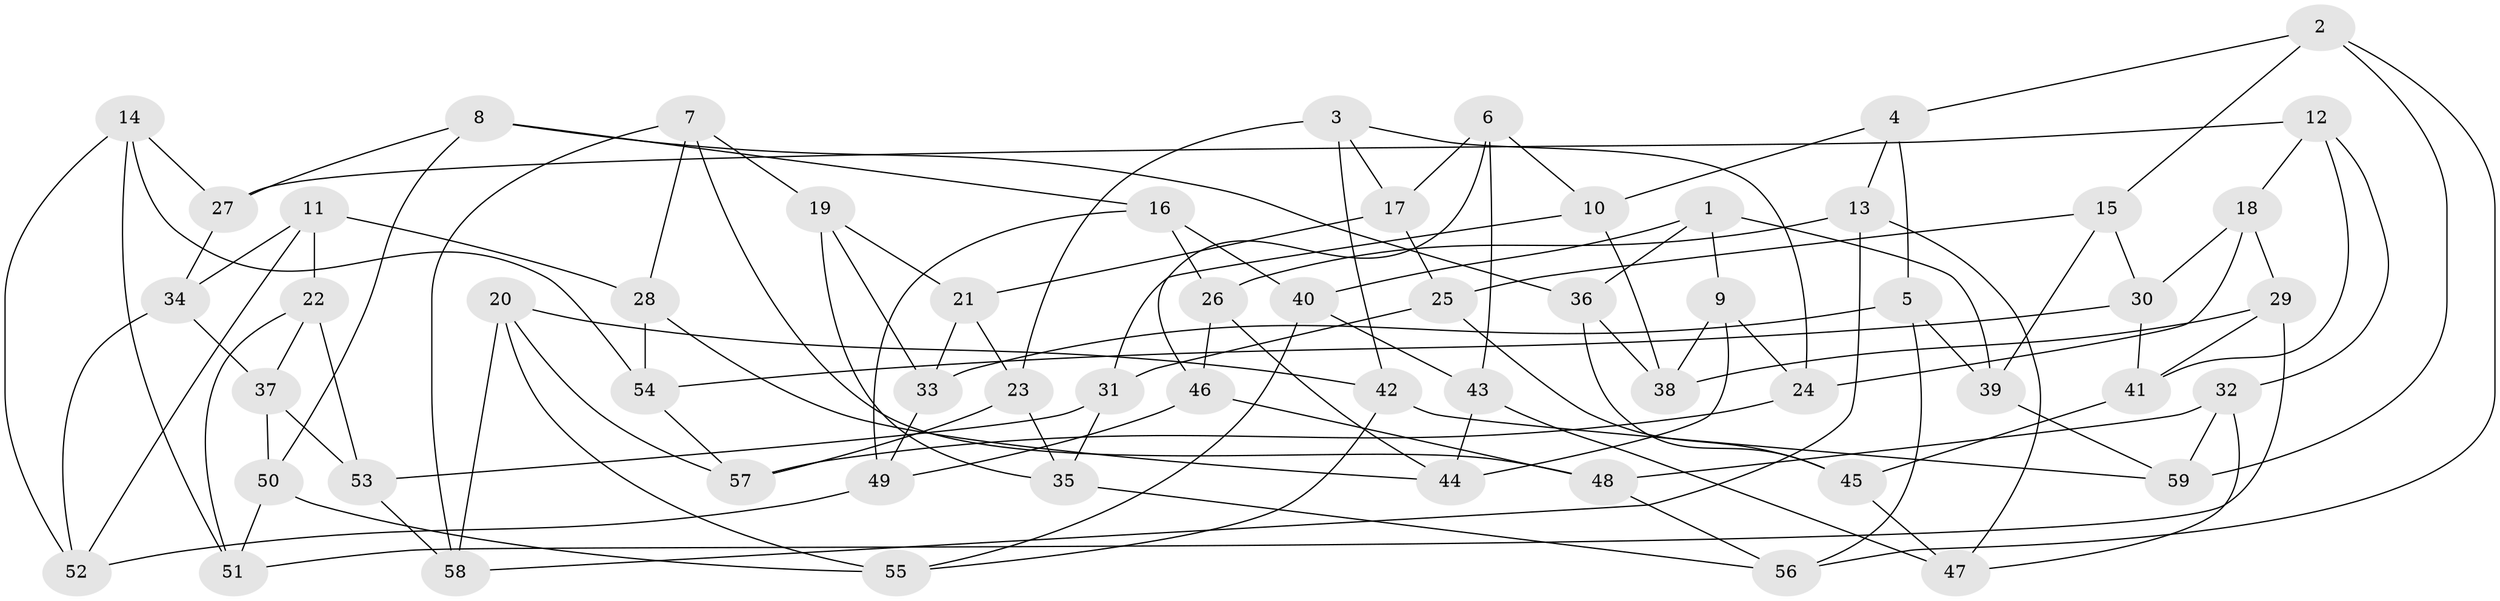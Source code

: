 // Generated by graph-tools (version 1.1) at 2025/38/03/09/25 02:38:00]
// undirected, 59 vertices, 118 edges
graph export_dot {
graph [start="1"]
  node [color=gray90,style=filled];
  1;
  2;
  3;
  4;
  5;
  6;
  7;
  8;
  9;
  10;
  11;
  12;
  13;
  14;
  15;
  16;
  17;
  18;
  19;
  20;
  21;
  22;
  23;
  24;
  25;
  26;
  27;
  28;
  29;
  30;
  31;
  32;
  33;
  34;
  35;
  36;
  37;
  38;
  39;
  40;
  41;
  42;
  43;
  44;
  45;
  46;
  47;
  48;
  49;
  50;
  51;
  52;
  53;
  54;
  55;
  56;
  57;
  58;
  59;
  1 -- 9;
  1 -- 36;
  1 -- 40;
  1 -- 39;
  2 -- 4;
  2 -- 15;
  2 -- 56;
  2 -- 59;
  3 -- 24;
  3 -- 17;
  3 -- 42;
  3 -- 23;
  4 -- 10;
  4 -- 13;
  4 -- 5;
  5 -- 56;
  5 -- 33;
  5 -- 39;
  6 -- 43;
  6 -- 10;
  6 -- 46;
  6 -- 17;
  7 -- 28;
  7 -- 19;
  7 -- 58;
  7 -- 48;
  8 -- 36;
  8 -- 16;
  8 -- 50;
  8 -- 27;
  9 -- 44;
  9 -- 24;
  9 -- 38;
  10 -- 31;
  10 -- 38;
  11 -- 22;
  11 -- 34;
  11 -- 52;
  11 -- 28;
  12 -- 18;
  12 -- 27;
  12 -- 32;
  12 -- 41;
  13 -- 47;
  13 -- 26;
  13 -- 58;
  14 -- 51;
  14 -- 52;
  14 -- 54;
  14 -- 27;
  15 -- 25;
  15 -- 30;
  15 -- 39;
  16 -- 40;
  16 -- 49;
  16 -- 26;
  17 -- 21;
  17 -- 25;
  18 -- 24;
  18 -- 30;
  18 -- 29;
  19 -- 35;
  19 -- 33;
  19 -- 21;
  20 -- 58;
  20 -- 55;
  20 -- 57;
  20 -- 42;
  21 -- 33;
  21 -- 23;
  22 -- 51;
  22 -- 37;
  22 -- 53;
  23 -- 57;
  23 -- 35;
  24 -- 57;
  25 -- 31;
  25 -- 45;
  26 -- 44;
  26 -- 46;
  27 -- 34;
  28 -- 44;
  28 -- 54;
  29 -- 38;
  29 -- 41;
  29 -- 51;
  30 -- 54;
  30 -- 41;
  31 -- 35;
  31 -- 53;
  32 -- 48;
  32 -- 59;
  32 -- 47;
  33 -- 49;
  34 -- 37;
  34 -- 52;
  35 -- 56;
  36 -- 38;
  36 -- 45;
  37 -- 50;
  37 -- 53;
  39 -- 59;
  40 -- 55;
  40 -- 43;
  41 -- 45;
  42 -- 59;
  42 -- 55;
  43 -- 47;
  43 -- 44;
  45 -- 47;
  46 -- 49;
  46 -- 48;
  48 -- 56;
  49 -- 52;
  50 -- 51;
  50 -- 55;
  53 -- 58;
  54 -- 57;
}
